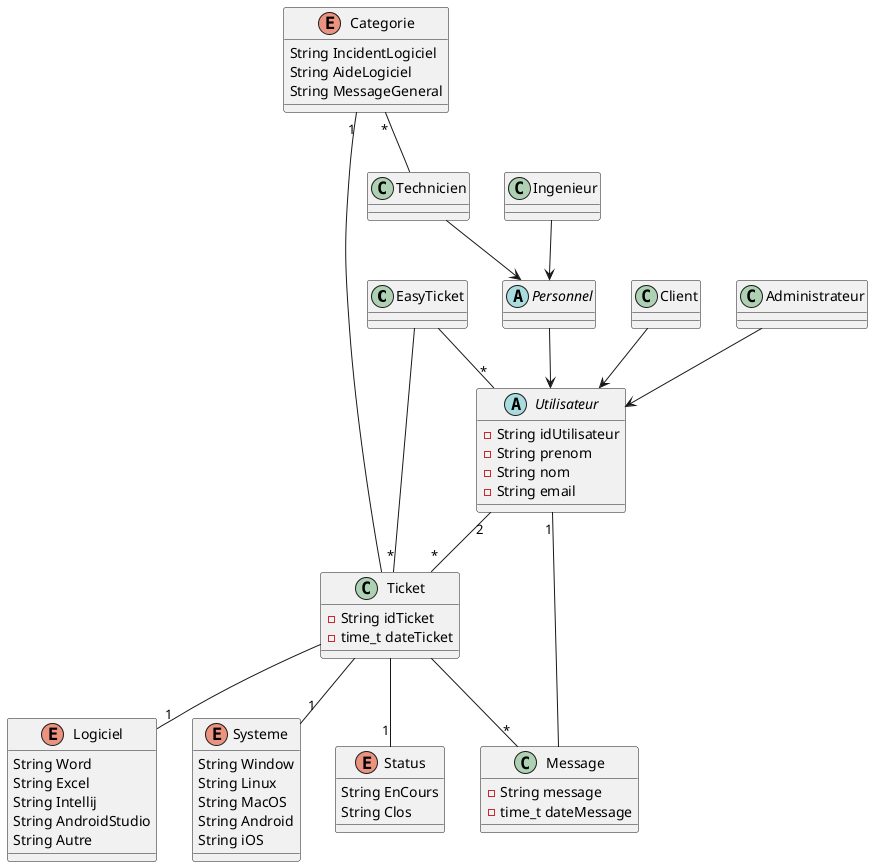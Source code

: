 @startuml

class EasyTicket {}

abstract class Utilisateur {
  - String idUtilisateur
  - String prenom
  - String nom
  - String email
}

class Client {}

abstract class Personnel {}

class Technicien {}

class Ingenieur {
  
}

class Administrateur {}

class Ticket {
  - String idTicket
  - time_t dateTicket
}

class Message {
  - String message
  - time_t dateMessage
  }

enum Categorie {
  String IncidentLogiciel
  String AideLogiciel
  String MessageGeneral
}

enum Logiciel {
  String Word
  String Excel
  String Intellij
  String AndroidStudio
  String Autre
}

enum Systeme {
    String Window
    String Linux
    String MacOS
    String Android
    String iOS
}

enum Status {
  String EnCours
  String Clos
}

Client -->Utilisateur 
Personnel --> Utilisateur
Technicien --> Personnel
Ingenieur --> Personnel
Administrateur --> Utilisateur

EasyTicket --"*" Ticket
EasyTicket --"*" Utilisateur
Ticket -- "*" Message
Categorie "1" -- Ticket
Categorie "*"-- Technicien
Ticket --"1" Logiciel
Ticket --"1" Systeme
Utilisateur "2" -- "*" Ticket
Message -- "1" Utilisateur
Ticket -- "1" Status

@enduml
